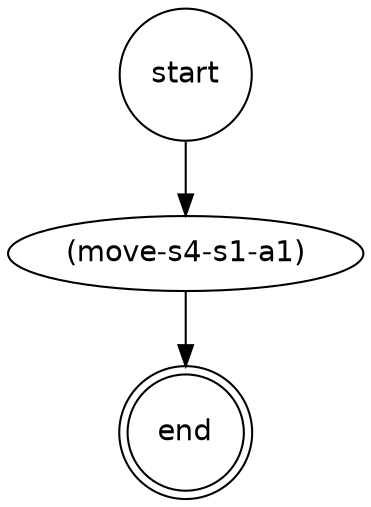 strict digraph "" {
	graph [fontname=helvetica];
	node [fontname=helvetica,
		label="\N",
		shape=ellipse
	];
	edge [fontname=helvetica];
	"(end)"	[label=end,
		peripheries=2,
		shape=circle];
	"(move-s4-s1-a1)" -> "(end)";
	"(start)"	[label=start,
		peripheries=1,
		shape=circle];
	"(start)" -> "(move-s4-s1-a1)";
}
